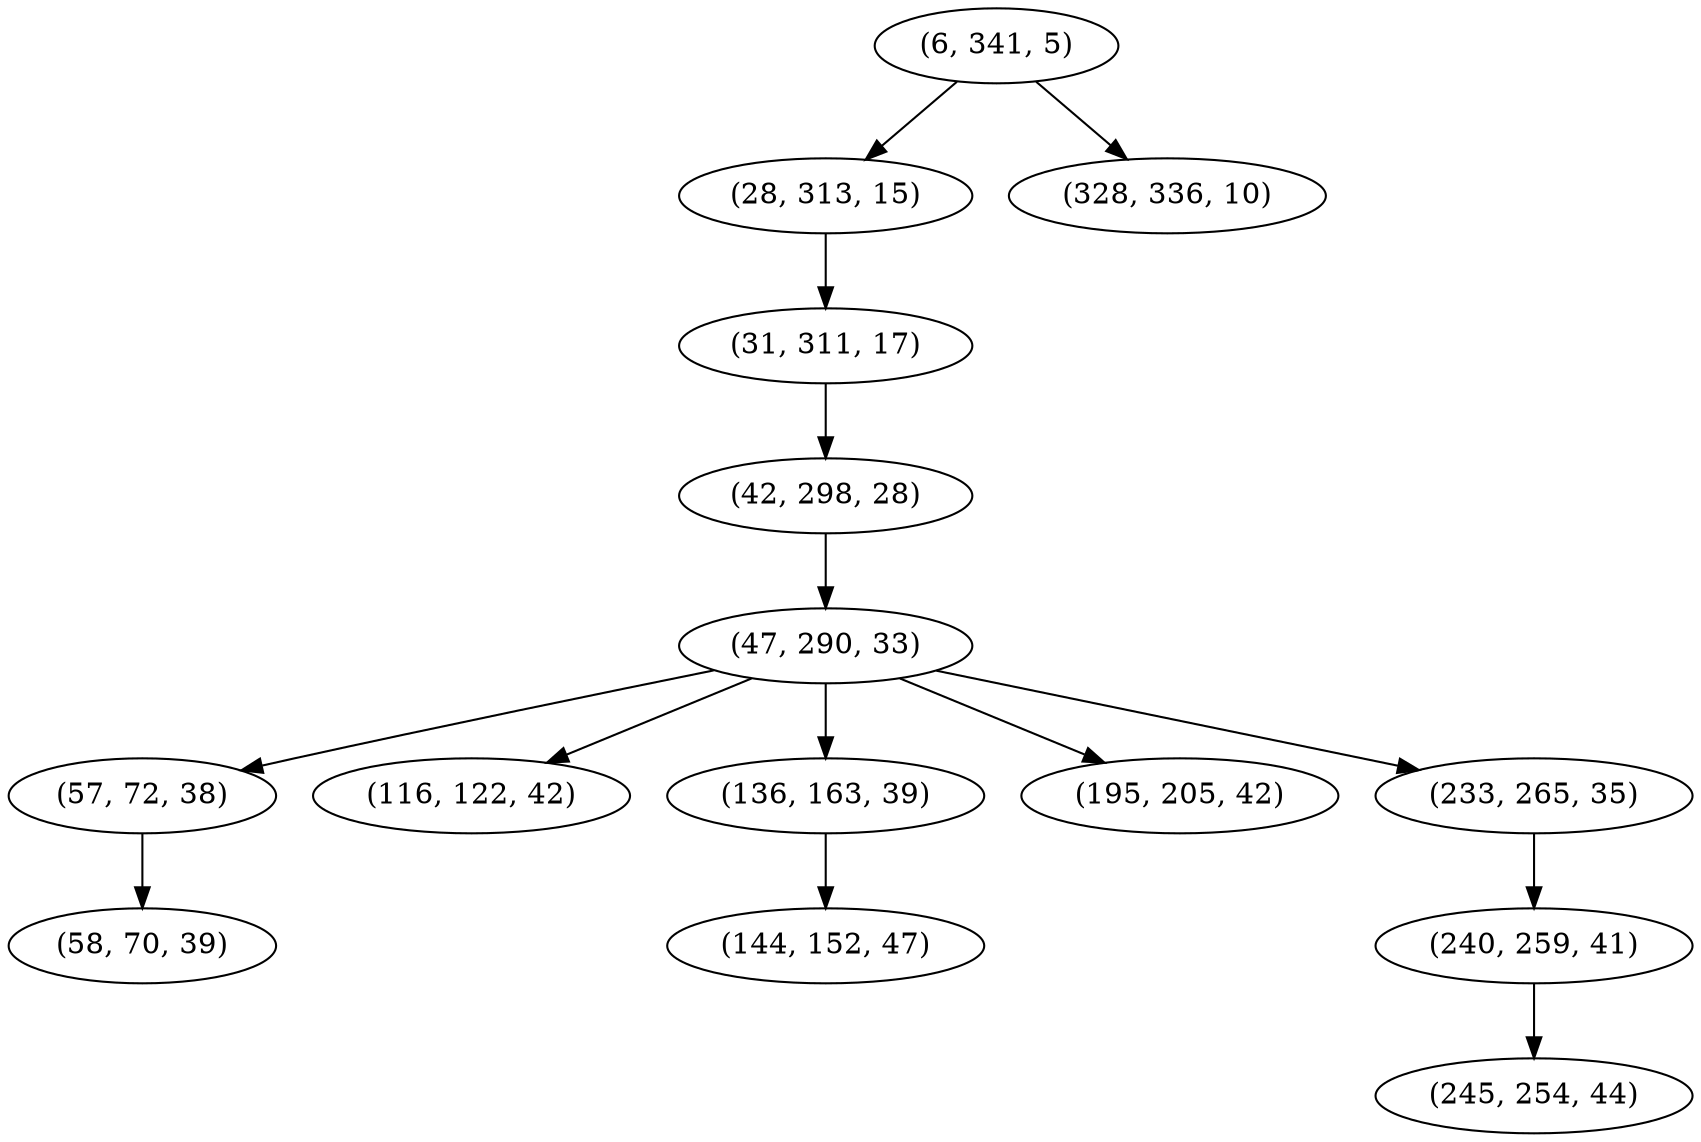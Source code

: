 digraph tree {
    "(6, 341, 5)";
    "(28, 313, 15)";
    "(31, 311, 17)";
    "(42, 298, 28)";
    "(47, 290, 33)";
    "(57, 72, 38)";
    "(58, 70, 39)";
    "(116, 122, 42)";
    "(136, 163, 39)";
    "(144, 152, 47)";
    "(195, 205, 42)";
    "(233, 265, 35)";
    "(240, 259, 41)";
    "(245, 254, 44)";
    "(328, 336, 10)";
    "(6, 341, 5)" -> "(28, 313, 15)";
    "(6, 341, 5)" -> "(328, 336, 10)";
    "(28, 313, 15)" -> "(31, 311, 17)";
    "(31, 311, 17)" -> "(42, 298, 28)";
    "(42, 298, 28)" -> "(47, 290, 33)";
    "(47, 290, 33)" -> "(57, 72, 38)";
    "(47, 290, 33)" -> "(116, 122, 42)";
    "(47, 290, 33)" -> "(136, 163, 39)";
    "(47, 290, 33)" -> "(195, 205, 42)";
    "(47, 290, 33)" -> "(233, 265, 35)";
    "(57, 72, 38)" -> "(58, 70, 39)";
    "(136, 163, 39)" -> "(144, 152, 47)";
    "(233, 265, 35)" -> "(240, 259, 41)";
    "(240, 259, 41)" -> "(245, 254, 44)";
}
